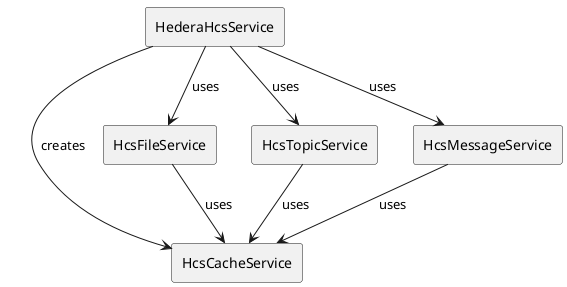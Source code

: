 @startuml

rectangle HederaHcsService
rectangle HcsCacheService
rectangle HcsFileService
rectangle HcsTopicService
rectangle HcsMessageService

HederaHcsService --> HcsCacheService : creates
HederaHcsService --> HcsFileService : uses
HederaHcsService --> HcsTopicService : uses
HederaHcsService --> HcsMessageService : uses

HcsFileService --> HcsCacheService : uses
HcsTopicService --> HcsCacheService : uses
HcsMessageService --> HcsCacheService : uses

@enduml
